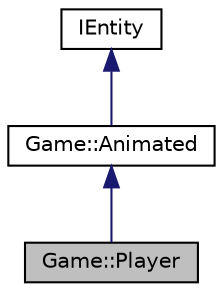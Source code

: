 digraph "Game::Player"
{
 // LATEX_PDF_SIZE
  edge [fontname="Helvetica",fontsize="10",labelfontname="Helvetica",labelfontsize="10"];
  node [fontname="Helvetica",fontsize="10",shape=record];
  Node1 [label="Game::Player",height=0.2,width=0.4,color="black", fillcolor="grey75", style="filled", fontcolor="black",tooltip=" "];
  Node2 -> Node1 [dir="back",color="midnightblue",fontsize="10",style="solid",fontname="Helvetica"];
  Node2 [label="Game::Animated",height=0.2,width=0.4,color="black", fillcolor="white", style="filled",URL="$class_game_1_1_animated.html",tooltip=" "];
  Node3 -> Node2 [dir="back",color="midnightblue",fontsize="10",style="solid",fontname="Helvetica"];
  Node3 [label="IEntity",height=0.2,width=0.4,color="black", fillcolor="white", style="filled",URL="$class_i_entity.html",tooltip=" "];
}
